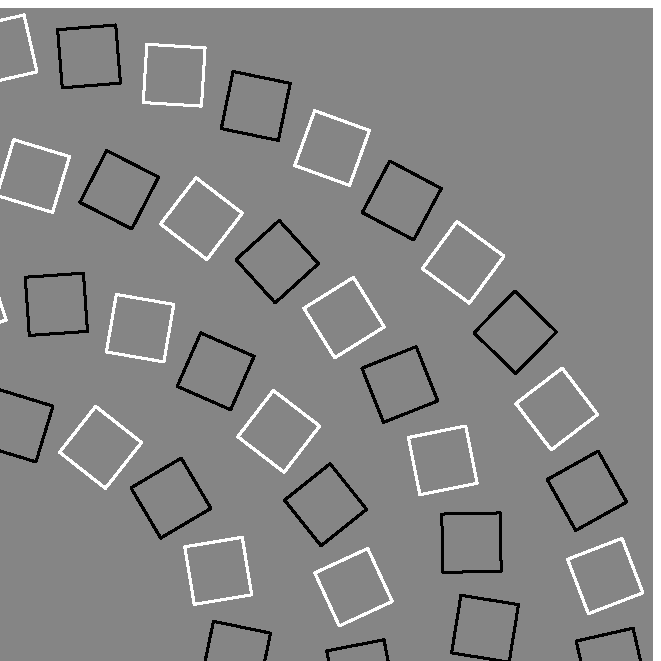 \documentclass[border=5mm]{standalone}
\usepackage{luamplib}
\begin{document}
\begin{mplibcode}
beginfig(1);
  path s; s = unitsquare shifted -(1/2, 1/2) scaled 21;
  for n = 1 upto 4:
    numeric N; N = 9n + 8;
    numeric a; a = 30 normaldeviate;
    for t=0 upto N-1:
      draw s rotated if odd n: - fi 13 shifted (5N * right) rotated (360 / N * t + a)
        withpen pencircle scaled 1 withcolor t mod 2;
    endfor
  endfor
  picture P;
  P = currentpicture; clearit;
  fill bbox P withcolor 0.52; draw P;
endfig;
\end{mplibcode}
\end{document}
